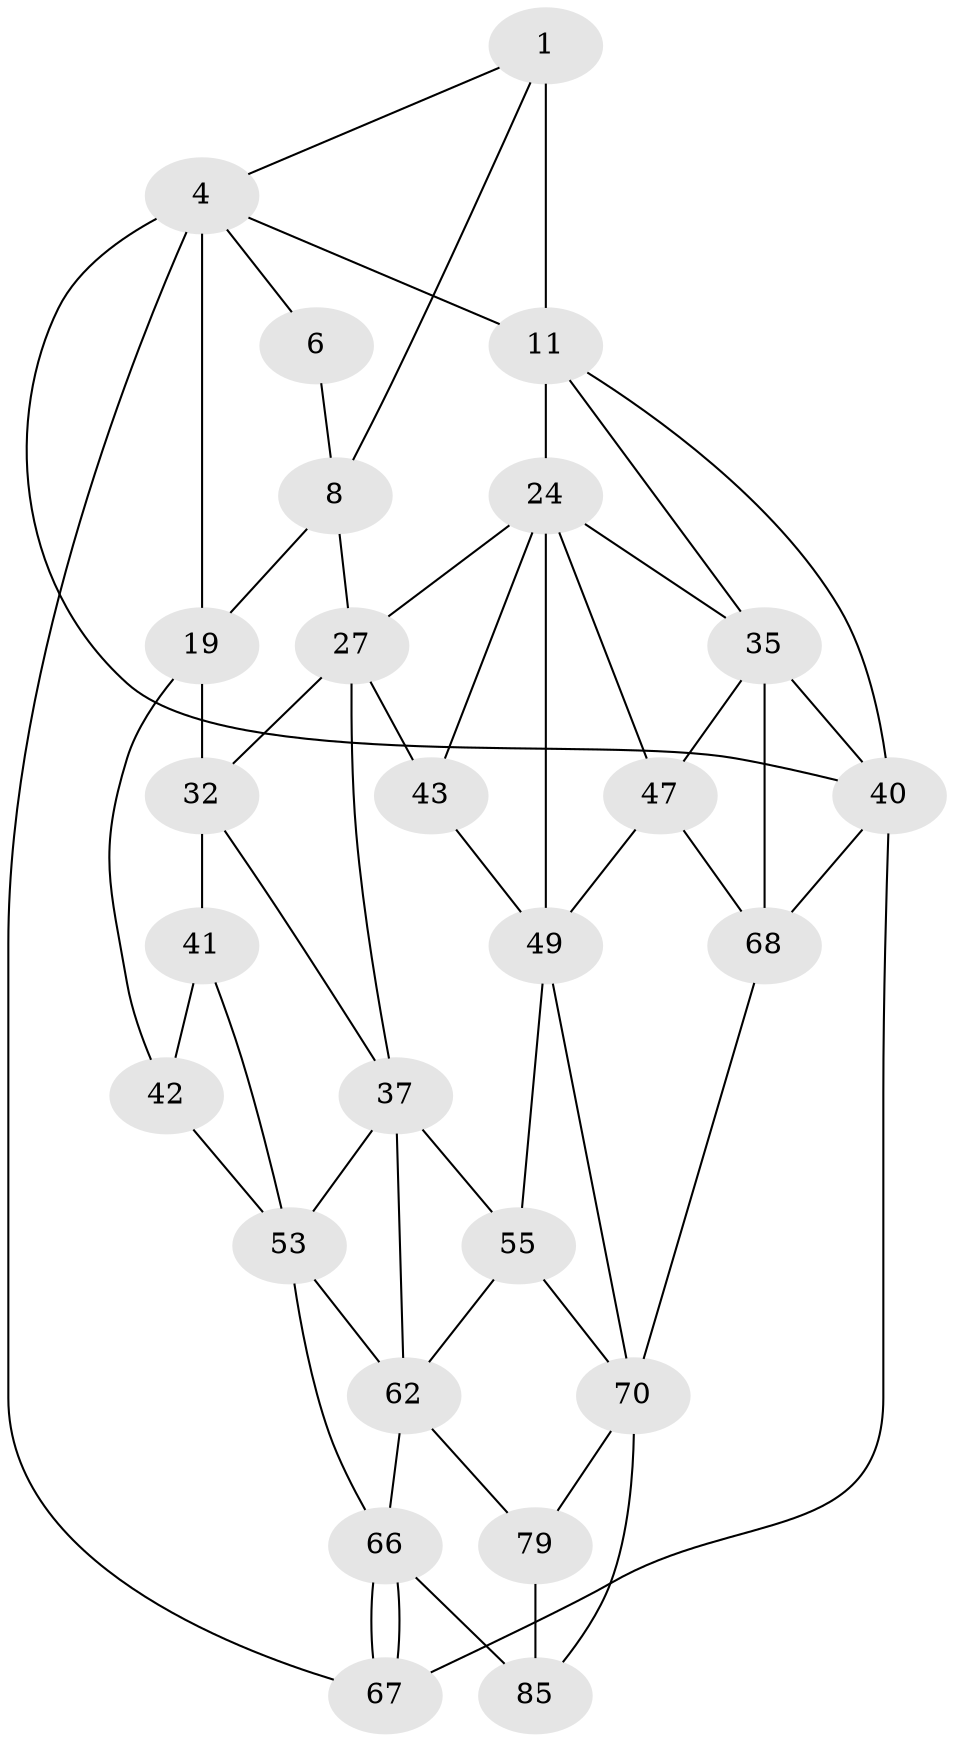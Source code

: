 // original degree distribution, {3: 0.022727272727272728, 4: 0.23863636363636365, 5: 0.5227272727272727, 6: 0.2159090909090909}
// Generated by graph-tools (version 1.1) at 2025/21/03/04/25 18:21:32]
// undirected, 26 vertices, 55 edges
graph export_dot {
graph [start="1"]
  node [color=gray90,style=filled];
  1 [pos="+0.3745834299017157+0",super="+2+7"];
  4 [pos="+1+0",super="+5+29"];
  6 [pos="+0.25087784490786597+0"];
  8 [pos="+0.36917269417293685+0.2714079863378266",super="+9"];
  11 [pos="+0.6857412790031465+0.09883132432735682",super="+12+15"];
  19 [pos="+0+0.12593773556270393",super="+20+39"];
  24 [pos="+0.5554621008000278+0.39898824594082477",super="+31+25"];
  27 [pos="+0.37411478265891396+0.2839432438466316",super="+28+36"];
  32 [pos="+0.1714560645914862+0.38226497458197956",super="+38+33"];
  35 [pos="+0.8253240756020888+0.5283568489595918",super="+44"];
  37 [pos="+0.18495722115201382+0.46323021880591014",super="+52"];
  40 [pos="+1+0.4632732501213329",super="+60"];
  41 [pos="+0.037192852180134926+0.4841175262807887"];
  42 [pos="+0+0.39373632367178013"];
  43 [pos="+0.3342427582518568+0.5050702067167151"];
  47 [pos="+0.5749849132895156+0.5095620925938622",super="+58"];
  49 [pos="+0.49362347851918364+0.5960417777901066",super="+59+50"];
  53 [pos="+0.12875041701391873+0.5809788638434924",super="+54"];
  55 [pos="+0.3383971175787198+0.7194028120421375",super="+56"];
  62 [pos="+0.11411235177713946+0.7478787835293176",super="+63"];
  66 [pos="+0+1",super="+81"];
  67 [pos="+0+1"];
  68 [pos="+0.6269990935195878+0.6462027805576176",super="+69"];
  70 [pos="+0.6473445542043647+0.8187961786336277",super="+71+78"];
  79 [pos="+0.33055206669292775+0.8275832451071248",super="+83"];
  85 [pos="+0.21146613278607945+0.9585153596812765",super="+88"];
  1 -- 11 [weight=3];
  1 -- 4;
  1 -- 8;
  4 -- 19;
  4 -- 67;
  4 -- 6;
  4 -- 40 [weight=2];
  4 -- 11;
  6 -- 8;
  8 -- 27;
  8 -- 19;
  11 -- 24 [weight=2];
  11 -- 35;
  11 -- 40;
  19 -- 42;
  19 -- 32 [weight=2];
  24 -- 35;
  24 -- 49;
  24 -- 27;
  24 -- 43;
  24 -- 47;
  27 -- 32;
  27 -- 43;
  27 -- 37;
  32 -- 41;
  32 -- 37;
  35 -- 47;
  35 -- 68 [weight=2];
  35 -- 40;
  37 -- 53 [weight=2];
  37 -- 62;
  37 -- 55;
  40 -- 67;
  40 -- 68;
  41 -- 42;
  41 -- 53;
  42 -- 53;
  43 -- 49;
  47 -- 68;
  47 -- 49;
  49 -- 70;
  49 -- 55;
  53 -- 66;
  53 -- 62;
  55 -- 62;
  55 -- 70;
  62 -- 66;
  62 -- 79;
  66 -- 67 [weight=2];
  66 -- 67;
  66 -- 85 [weight=2];
  68 -- 70 [weight=2];
  70 -- 79 [weight=2];
  70 -- 85;
  79 -- 85;
}
